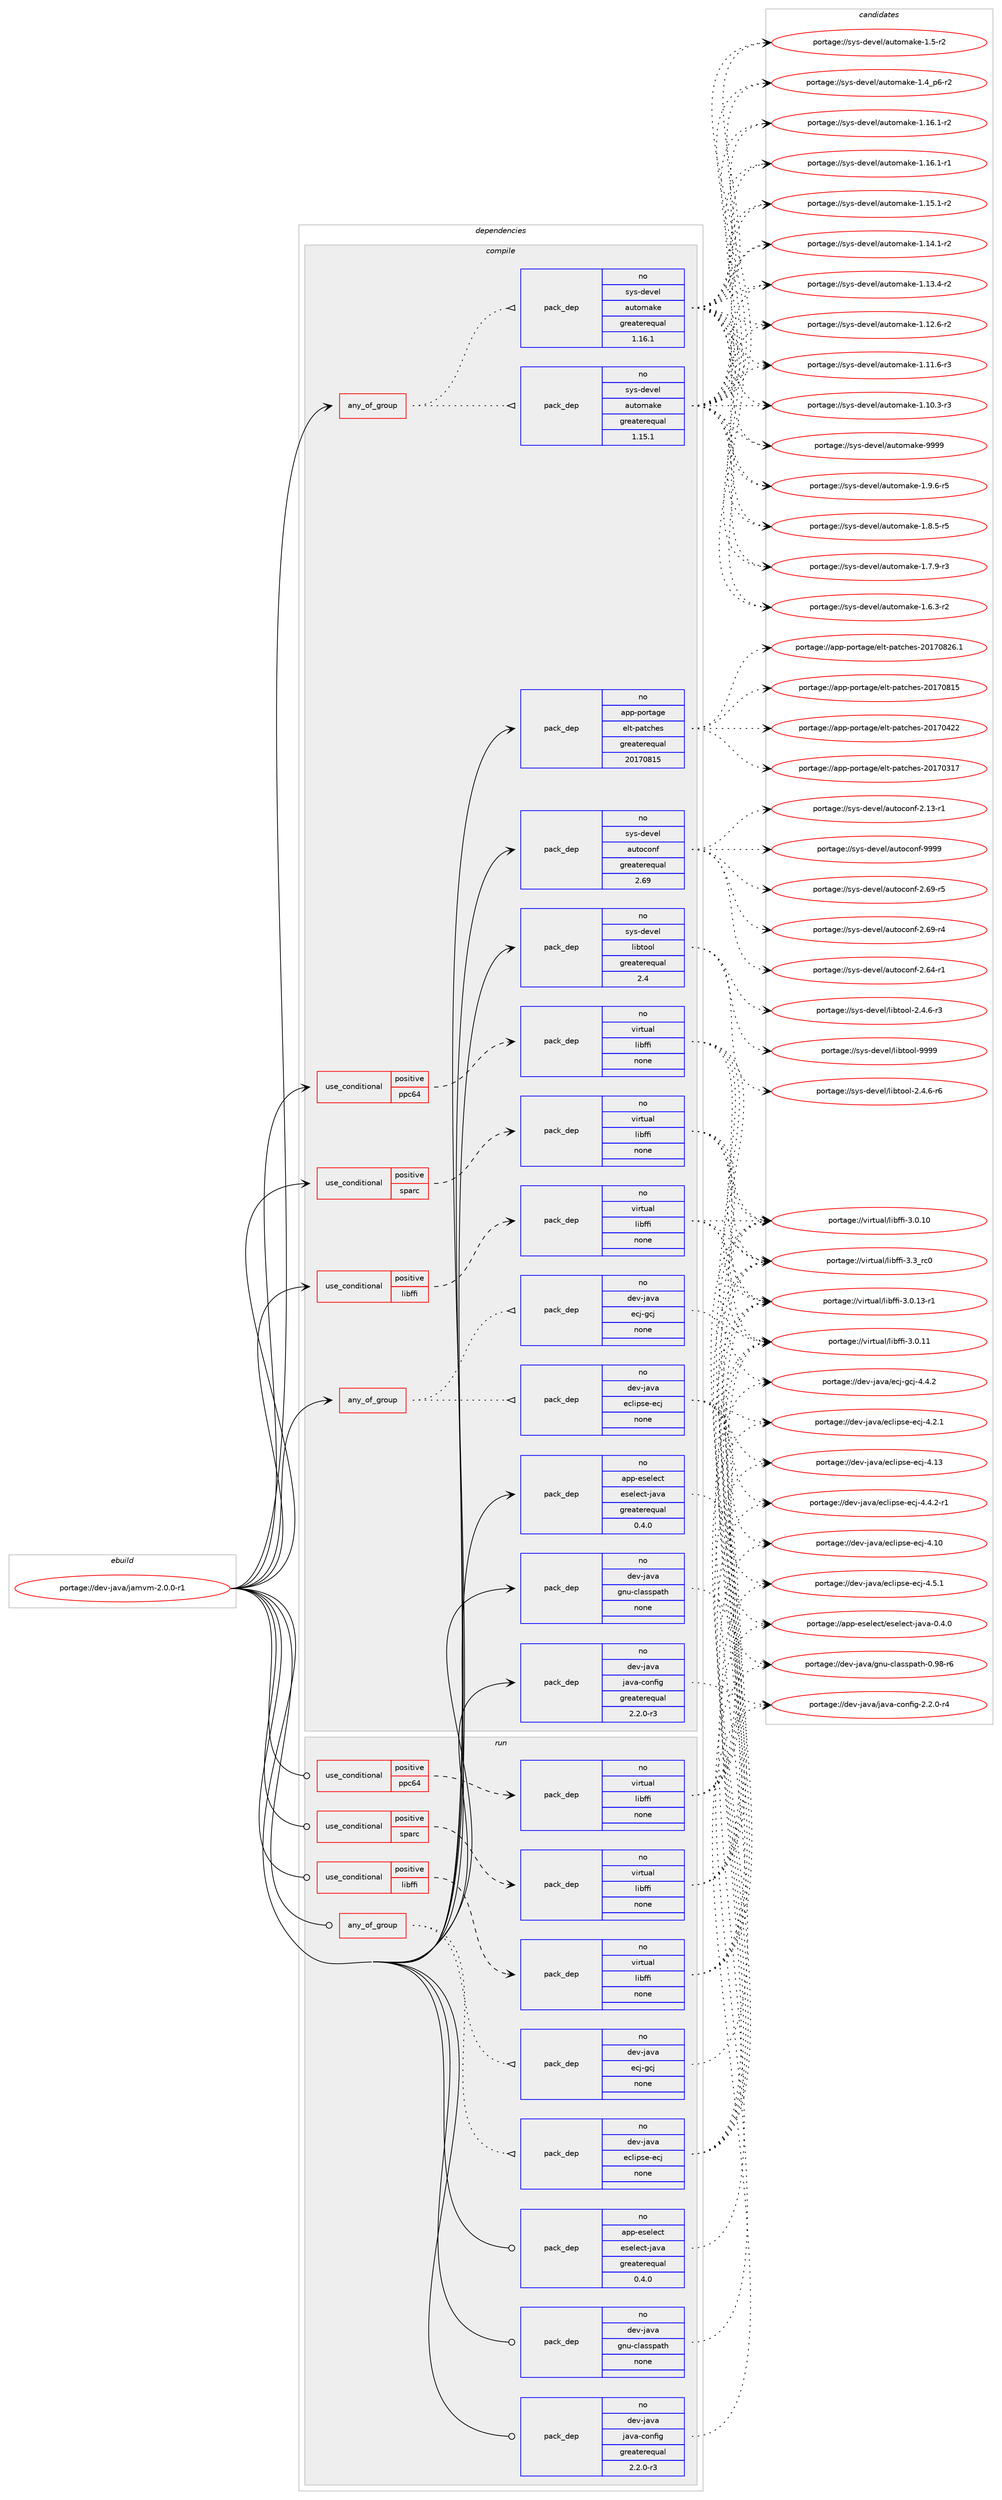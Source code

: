 digraph prolog {

# *************
# Graph options
# *************

newrank=true;
concentrate=true;
compound=true;
graph [rankdir=LR,fontname=Helvetica,fontsize=10,ranksep=1.5];#, ranksep=2.5, nodesep=0.2];
edge  [arrowhead=vee];
node  [fontname=Helvetica,fontsize=10];

# **********
# The ebuild
# **********

subgraph cluster_leftcol {
color=gray;
label=<<i>ebuild</i>>;
id [label="portage://dev-java/jamvm-2.0.0-r1", color=red, width=4, href="../dev-java/jamvm-2.0.0-r1.svg"];
}

# ****************
# The dependencies
# ****************

subgraph cluster_midcol {
color=gray;
label=<<i>dependencies</i>>;
subgraph cluster_compile {
fillcolor="#eeeeee";
style=filled;
label=<<i>compile</i>>;
subgraph any5375 {
dependency530430 [label=<<TABLE BORDER="0" CELLBORDER="1" CELLSPACING="0" CELLPADDING="4"><TR><TD CELLPADDING="10">any_of_group</TD></TR></TABLE>>, shape=none, color=red];subgraph pack394841 {
dependency530431 [label=<<TABLE BORDER="0" CELLBORDER="1" CELLSPACING="0" CELLPADDING="4" WIDTH="220"><TR><TD ROWSPAN="6" CELLPADDING="30">pack_dep</TD></TR><TR><TD WIDTH="110">no</TD></TR><TR><TD>dev-java</TD></TR><TR><TD>eclipse-ecj</TD></TR><TR><TD>none</TD></TR><TR><TD></TD></TR></TABLE>>, shape=none, color=blue];
}
dependency530430:e -> dependency530431:w [weight=20,style="dotted",arrowhead="oinv"];
subgraph pack394842 {
dependency530432 [label=<<TABLE BORDER="0" CELLBORDER="1" CELLSPACING="0" CELLPADDING="4" WIDTH="220"><TR><TD ROWSPAN="6" CELLPADDING="30">pack_dep</TD></TR><TR><TD WIDTH="110">no</TD></TR><TR><TD>dev-java</TD></TR><TR><TD>ecj-gcj</TD></TR><TR><TD>none</TD></TR><TR><TD></TD></TR></TABLE>>, shape=none, color=blue];
}
dependency530430:e -> dependency530432:w [weight=20,style="dotted",arrowhead="oinv"];
}
id:e -> dependency530430:w [weight=20,style="solid",arrowhead="vee"];
subgraph any5376 {
dependency530433 [label=<<TABLE BORDER="0" CELLBORDER="1" CELLSPACING="0" CELLPADDING="4"><TR><TD CELLPADDING="10">any_of_group</TD></TR></TABLE>>, shape=none, color=red];subgraph pack394843 {
dependency530434 [label=<<TABLE BORDER="0" CELLBORDER="1" CELLSPACING="0" CELLPADDING="4" WIDTH="220"><TR><TD ROWSPAN="6" CELLPADDING="30">pack_dep</TD></TR><TR><TD WIDTH="110">no</TD></TR><TR><TD>sys-devel</TD></TR><TR><TD>automake</TD></TR><TR><TD>greaterequal</TD></TR><TR><TD>1.16.1</TD></TR></TABLE>>, shape=none, color=blue];
}
dependency530433:e -> dependency530434:w [weight=20,style="dotted",arrowhead="oinv"];
subgraph pack394844 {
dependency530435 [label=<<TABLE BORDER="0" CELLBORDER="1" CELLSPACING="0" CELLPADDING="4" WIDTH="220"><TR><TD ROWSPAN="6" CELLPADDING="30">pack_dep</TD></TR><TR><TD WIDTH="110">no</TD></TR><TR><TD>sys-devel</TD></TR><TR><TD>automake</TD></TR><TR><TD>greaterequal</TD></TR><TR><TD>1.15.1</TD></TR></TABLE>>, shape=none, color=blue];
}
dependency530433:e -> dependency530435:w [weight=20,style="dotted",arrowhead="oinv"];
}
id:e -> dependency530433:w [weight=20,style="solid",arrowhead="vee"];
subgraph cond129977 {
dependency530436 [label=<<TABLE BORDER="0" CELLBORDER="1" CELLSPACING="0" CELLPADDING="4"><TR><TD ROWSPAN="3" CELLPADDING="10">use_conditional</TD></TR><TR><TD>positive</TD></TR><TR><TD>libffi</TD></TR></TABLE>>, shape=none, color=red];
subgraph pack394845 {
dependency530437 [label=<<TABLE BORDER="0" CELLBORDER="1" CELLSPACING="0" CELLPADDING="4" WIDTH="220"><TR><TD ROWSPAN="6" CELLPADDING="30">pack_dep</TD></TR><TR><TD WIDTH="110">no</TD></TR><TR><TD>virtual</TD></TR><TR><TD>libffi</TD></TR><TR><TD>none</TD></TR><TR><TD></TD></TR></TABLE>>, shape=none, color=blue];
}
dependency530436:e -> dependency530437:w [weight=20,style="dashed",arrowhead="vee"];
}
id:e -> dependency530436:w [weight=20,style="solid",arrowhead="vee"];
subgraph cond129978 {
dependency530438 [label=<<TABLE BORDER="0" CELLBORDER="1" CELLSPACING="0" CELLPADDING="4"><TR><TD ROWSPAN="3" CELLPADDING="10">use_conditional</TD></TR><TR><TD>positive</TD></TR><TR><TD>ppc64</TD></TR></TABLE>>, shape=none, color=red];
subgraph pack394846 {
dependency530439 [label=<<TABLE BORDER="0" CELLBORDER="1" CELLSPACING="0" CELLPADDING="4" WIDTH="220"><TR><TD ROWSPAN="6" CELLPADDING="30">pack_dep</TD></TR><TR><TD WIDTH="110">no</TD></TR><TR><TD>virtual</TD></TR><TR><TD>libffi</TD></TR><TR><TD>none</TD></TR><TR><TD></TD></TR></TABLE>>, shape=none, color=blue];
}
dependency530438:e -> dependency530439:w [weight=20,style="dashed",arrowhead="vee"];
}
id:e -> dependency530438:w [weight=20,style="solid",arrowhead="vee"];
subgraph cond129979 {
dependency530440 [label=<<TABLE BORDER="0" CELLBORDER="1" CELLSPACING="0" CELLPADDING="4"><TR><TD ROWSPAN="3" CELLPADDING="10">use_conditional</TD></TR><TR><TD>positive</TD></TR><TR><TD>sparc</TD></TR></TABLE>>, shape=none, color=red];
subgraph pack394847 {
dependency530441 [label=<<TABLE BORDER="0" CELLBORDER="1" CELLSPACING="0" CELLPADDING="4" WIDTH="220"><TR><TD ROWSPAN="6" CELLPADDING="30">pack_dep</TD></TR><TR><TD WIDTH="110">no</TD></TR><TR><TD>virtual</TD></TR><TR><TD>libffi</TD></TR><TR><TD>none</TD></TR><TR><TD></TD></TR></TABLE>>, shape=none, color=blue];
}
dependency530440:e -> dependency530441:w [weight=20,style="dashed",arrowhead="vee"];
}
id:e -> dependency530440:w [weight=20,style="solid",arrowhead="vee"];
subgraph pack394848 {
dependency530442 [label=<<TABLE BORDER="0" CELLBORDER="1" CELLSPACING="0" CELLPADDING="4" WIDTH="220"><TR><TD ROWSPAN="6" CELLPADDING="30">pack_dep</TD></TR><TR><TD WIDTH="110">no</TD></TR><TR><TD>app-eselect</TD></TR><TR><TD>eselect-java</TD></TR><TR><TD>greaterequal</TD></TR><TR><TD>0.4.0</TD></TR></TABLE>>, shape=none, color=blue];
}
id:e -> dependency530442:w [weight=20,style="solid",arrowhead="vee"];
subgraph pack394849 {
dependency530443 [label=<<TABLE BORDER="0" CELLBORDER="1" CELLSPACING="0" CELLPADDING="4" WIDTH="220"><TR><TD ROWSPAN="6" CELLPADDING="30">pack_dep</TD></TR><TR><TD WIDTH="110">no</TD></TR><TR><TD>app-portage</TD></TR><TR><TD>elt-patches</TD></TR><TR><TD>greaterequal</TD></TR><TR><TD>20170815</TD></TR></TABLE>>, shape=none, color=blue];
}
id:e -> dependency530443:w [weight=20,style="solid",arrowhead="vee"];
subgraph pack394850 {
dependency530444 [label=<<TABLE BORDER="0" CELLBORDER="1" CELLSPACING="0" CELLPADDING="4" WIDTH="220"><TR><TD ROWSPAN="6" CELLPADDING="30">pack_dep</TD></TR><TR><TD WIDTH="110">no</TD></TR><TR><TD>dev-java</TD></TR><TR><TD>gnu-classpath</TD></TR><TR><TD>none</TD></TR><TR><TD></TD></TR></TABLE>>, shape=none, color=blue];
}
id:e -> dependency530444:w [weight=20,style="solid",arrowhead="vee"];
subgraph pack394851 {
dependency530445 [label=<<TABLE BORDER="0" CELLBORDER="1" CELLSPACING="0" CELLPADDING="4" WIDTH="220"><TR><TD ROWSPAN="6" CELLPADDING="30">pack_dep</TD></TR><TR><TD WIDTH="110">no</TD></TR><TR><TD>dev-java</TD></TR><TR><TD>java-config</TD></TR><TR><TD>greaterequal</TD></TR><TR><TD>2.2.0-r3</TD></TR></TABLE>>, shape=none, color=blue];
}
id:e -> dependency530445:w [weight=20,style="solid",arrowhead="vee"];
subgraph pack394852 {
dependency530446 [label=<<TABLE BORDER="0" CELLBORDER="1" CELLSPACING="0" CELLPADDING="4" WIDTH="220"><TR><TD ROWSPAN="6" CELLPADDING="30">pack_dep</TD></TR><TR><TD WIDTH="110">no</TD></TR><TR><TD>sys-devel</TD></TR><TR><TD>autoconf</TD></TR><TR><TD>greaterequal</TD></TR><TR><TD>2.69</TD></TR></TABLE>>, shape=none, color=blue];
}
id:e -> dependency530446:w [weight=20,style="solid",arrowhead="vee"];
subgraph pack394853 {
dependency530447 [label=<<TABLE BORDER="0" CELLBORDER="1" CELLSPACING="0" CELLPADDING="4" WIDTH="220"><TR><TD ROWSPAN="6" CELLPADDING="30">pack_dep</TD></TR><TR><TD WIDTH="110">no</TD></TR><TR><TD>sys-devel</TD></TR><TR><TD>libtool</TD></TR><TR><TD>greaterequal</TD></TR><TR><TD>2.4</TD></TR></TABLE>>, shape=none, color=blue];
}
id:e -> dependency530447:w [weight=20,style="solid",arrowhead="vee"];
}
subgraph cluster_compileandrun {
fillcolor="#eeeeee";
style=filled;
label=<<i>compile and run</i>>;
}
subgraph cluster_run {
fillcolor="#eeeeee";
style=filled;
label=<<i>run</i>>;
subgraph any5377 {
dependency530448 [label=<<TABLE BORDER="0" CELLBORDER="1" CELLSPACING="0" CELLPADDING="4"><TR><TD CELLPADDING="10">any_of_group</TD></TR></TABLE>>, shape=none, color=red];subgraph pack394854 {
dependency530449 [label=<<TABLE BORDER="0" CELLBORDER="1" CELLSPACING="0" CELLPADDING="4" WIDTH="220"><TR><TD ROWSPAN="6" CELLPADDING="30">pack_dep</TD></TR><TR><TD WIDTH="110">no</TD></TR><TR><TD>dev-java</TD></TR><TR><TD>eclipse-ecj</TD></TR><TR><TD>none</TD></TR><TR><TD></TD></TR></TABLE>>, shape=none, color=blue];
}
dependency530448:e -> dependency530449:w [weight=20,style="dotted",arrowhead="oinv"];
subgraph pack394855 {
dependency530450 [label=<<TABLE BORDER="0" CELLBORDER="1" CELLSPACING="0" CELLPADDING="4" WIDTH="220"><TR><TD ROWSPAN="6" CELLPADDING="30">pack_dep</TD></TR><TR><TD WIDTH="110">no</TD></TR><TR><TD>dev-java</TD></TR><TR><TD>ecj-gcj</TD></TR><TR><TD>none</TD></TR><TR><TD></TD></TR></TABLE>>, shape=none, color=blue];
}
dependency530448:e -> dependency530450:w [weight=20,style="dotted",arrowhead="oinv"];
}
id:e -> dependency530448:w [weight=20,style="solid",arrowhead="odot"];
subgraph cond129980 {
dependency530451 [label=<<TABLE BORDER="0" CELLBORDER="1" CELLSPACING="0" CELLPADDING="4"><TR><TD ROWSPAN="3" CELLPADDING="10">use_conditional</TD></TR><TR><TD>positive</TD></TR><TR><TD>libffi</TD></TR></TABLE>>, shape=none, color=red];
subgraph pack394856 {
dependency530452 [label=<<TABLE BORDER="0" CELLBORDER="1" CELLSPACING="0" CELLPADDING="4" WIDTH="220"><TR><TD ROWSPAN="6" CELLPADDING="30">pack_dep</TD></TR><TR><TD WIDTH="110">no</TD></TR><TR><TD>virtual</TD></TR><TR><TD>libffi</TD></TR><TR><TD>none</TD></TR><TR><TD></TD></TR></TABLE>>, shape=none, color=blue];
}
dependency530451:e -> dependency530452:w [weight=20,style="dashed",arrowhead="vee"];
}
id:e -> dependency530451:w [weight=20,style="solid",arrowhead="odot"];
subgraph cond129981 {
dependency530453 [label=<<TABLE BORDER="0" CELLBORDER="1" CELLSPACING="0" CELLPADDING="4"><TR><TD ROWSPAN="3" CELLPADDING="10">use_conditional</TD></TR><TR><TD>positive</TD></TR><TR><TD>ppc64</TD></TR></TABLE>>, shape=none, color=red];
subgraph pack394857 {
dependency530454 [label=<<TABLE BORDER="0" CELLBORDER="1" CELLSPACING="0" CELLPADDING="4" WIDTH="220"><TR><TD ROWSPAN="6" CELLPADDING="30">pack_dep</TD></TR><TR><TD WIDTH="110">no</TD></TR><TR><TD>virtual</TD></TR><TR><TD>libffi</TD></TR><TR><TD>none</TD></TR><TR><TD></TD></TR></TABLE>>, shape=none, color=blue];
}
dependency530453:e -> dependency530454:w [weight=20,style="dashed",arrowhead="vee"];
}
id:e -> dependency530453:w [weight=20,style="solid",arrowhead="odot"];
subgraph cond129982 {
dependency530455 [label=<<TABLE BORDER="0" CELLBORDER="1" CELLSPACING="0" CELLPADDING="4"><TR><TD ROWSPAN="3" CELLPADDING="10">use_conditional</TD></TR><TR><TD>positive</TD></TR><TR><TD>sparc</TD></TR></TABLE>>, shape=none, color=red];
subgraph pack394858 {
dependency530456 [label=<<TABLE BORDER="0" CELLBORDER="1" CELLSPACING="0" CELLPADDING="4" WIDTH="220"><TR><TD ROWSPAN="6" CELLPADDING="30">pack_dep</TD></TR><TR><TD WIDTH="110">no</TD></TR><TR><TD>virtual</TD></TR><TR><TD>libffi</TD></TR><TR><TD>none</TD></TR><TR><TD></TD></TR></TABLE>>, shape=none, color=blue];
}
dependency530455:e -> dependency530456:w [weight=20,style="dashed",arrowhead="vee"];
}
id:e -> dependency530455:w [weight=20,style="solid",arrowhead="odot"];
subgraph pack394859 {
dependency530457 [label=<<TABLE BORDER="0" CELLBORDER="1" CELLSPACING="0" CELLPADDING="4" WIDTH="220"><TR><TD ROWSPAN="6" CELLPADDING="30">pack_dep</TD></TR><TR><TD WIDTH="110">no</TD></TR><TR><TD>app-eselect</TD></TR><TR><TD>eselect-java</TD></TR><TR><TD>greaterequal</TD></TR><TR><TD>0.4.0</TD></TR></TABLE>>, shape=none, color=blue];
}
id:e -> dependency530457:w [weight=20,style="solid",arrowhead="odot"];
subgraph pack394860 {
dependency530458 [label=<<TABLE BORDER="0" CELLBORDER="1" CELLSPACING="0" CELLPADDING="4" WIDTH="220"><TR><TD ROWSPAN="6" CELLPADDING="30">pack_dep</TD></TR><TR><TD WIDTH="110">no</TD></TR><TR><TD>dev-java</TD></TR><TR><TD>gnu-classpath</TD></TR><TR><TD>none</TD></TR><TR><TD></TD></TR></TABLE>>, shape=none, color=blue];
}
id:e -> dependency530458:w [weight=20,style="solid",arrowhead="odot"];
subgraph pack394861 {
dependency530459 [label=<<TABLE BORDER="0" CELLBORDER="1" CELLSPACING="0" CELLPADDING="4" WIDTH="220"><TR><TD ROWSPAN="6" CELLPADDING="30">pack_dep</TD></TR><TR><TD WIDTH="110">no</TD></TR><TR><TD>dev-java</TD></TR><TR><TD>java-config</TD></TR><TR><TD>greaterequal</TD></TR><TR><TD>2.2.0-r3</TD></TR></TABLE>>, shape=none, color=blue];
}
id:e -> dependency530459:w [weight=20,style="solid",arrowhead="odot"];
}
}

# **************
# The candidates
# **************

subgraph cluster_choices {
rank=same;
color=gray;
label=<<i>candidates</i>>;

subgraph choice394841 {
color=black;
nodesep=1;
choice10010111845106971189747101991081051121151014510199106455246534649 [label="portage://dev-java/eclipse-ecj-4.5.1", color=red, width=4,href="../dev-java/eclipse-ecj-4.5.1.svg"];
choice100101118451069711897471019910810511211510145101991064552465246504511449 [label="portage://dev-java/eclipse-ecj-4.4.2-r1", color=red, width=4,href="../dev-java/eclipse-ecj-4.4.2-r1.svg"];
choice10010111845106971189747101991081051121151014510199106455246504649 [label="portage://dev-java/eclipse-ecj-4.2.1", color=red, width=4,href="../dev-java/eclipse-ecj-4.2.1.svg"];
choice100101118451069711897471019910810511211510145101991064552464951 [label="portage://dev-java/eclipse-ecj-4.13", color=red, width=4,href="../dev-java/eclipse-ecj-4.13.svg"];
choice100101118451069711897471019910810511211510145101991064552464948 [label="portage://dev-java/eclipse-ecj-4.10", color=red, width=4,href="../dev-java/eclipse-ecj-4.10.svg"];
dependency530431:e -> choice10010111845106971189747101991081051121151014510199106455246534649:w [style=dotted,weight="100"];
dependency530431:e -> choice100101118451069711897471019910810511211510145101991064552465246504511449:w [style=dotted,weight="100"];
dependency530431:e -> choice10010111845106971189747101991081051121151014510199106455246504649:w [style=dotted,weight="100"];
dependency530431:e -> choice100101118451069711897471019910810511211510145101991064552464951:w [style=dotted,weight="100"];
dependency530431:e -> choice100101118451069711897471019910810511211510145101991064552464948:w [style=dotted,weight="100"];
}
subgraph choice394842 {
color=black;
nodesep=1;
choice10010111845106971189747101991064510399106455246524650 [label="portage://dev-java/ecj-gcj-4.4.2", color=red, width=4,href="../dev-java/ecj-gcj-4.4.2.svg"];
dependency530432:e -> choice10010111845106971189747101991064510399106455246524650:w [style=dotted,weight="100"];
}
subgraph choice394843 {
color=black;
nodesep=1;
choice115121115451001011181011084797117116111109971071014557575757 [label="portage://sys-devel/automake-9999", color=red, width=4,href="../sys-devel/automake-9999.svg"];
choice115121115451001011181011084797117116111109971071014549465746544511453 [label="portage://sys-devel/automake-1.9.6-r5", color=red, width=4,href="../sys-devel/automake-1.9.6-r5.svg"];
choice115121115451001011181011084797117116111109971071014549465646534511453 [label="portage://sys-devel/automake-1.8.5-r5", color=red, width=4,href="../sys-devel/automake-1.8.5-r5.svg"];
choice115121115451001011181011084797117116111109971071014549465546574511451 [label="portage://sys-devel/automake-1.7.9-r3", color=red, width=4,href="../sys-devel/automake-1.7.9-r3.svg"];
choice115121115451001011181011084797117116111109971071014549465446514511450 [label="portage://sys-devel/automake-1.6.3-r2", color=red, width=4,href="../sys-devel/automake-1.6.3-r2.svg"];
choice11512111545100101118101108479711711611110997107101454946534511450 [label="portage://sys-devel/automake-1.5-r2", color=red, width=4,href="../sys-devel/automake-1.5-r2.svg"];
choice115121115451001011181011084797117116111109971071014549465295112544511450 [label="portage://sys-devel/automake-1.4_p6-r2", color=red, width=4,href="../sys-devel/automake-1.4_p6-r2.svg"];
choice11512111545100101118101108479711711611110997107101454946495446494511450 [label="portage://sys-devel/automake-1.16.1-r2", color=red, width=4,href="../sys-devel/automake-1.16.1-r2.svg"];
choice11512111545100101118101108479711711611110997107101454946495446494511449 [label="portage://sys-devel/automake-1.16.1-r1", color=red, width=4,href="../sys-devel/automake-1.16.1-r1.svg"];
choice11512111545100101118101108479711711611110997107101454946495346494511450 [label="portage://sys-devel/automake-1.15.1-r2", color=red, width=4,href="../sys-devel/automake-1.15.1-r2.svg"];
choice11512111545100101118101108479711711611110997107101454946495246494511450 [label="portage://sys-devel/automake-1.14.1-r2", color=red, width=4,href="../sys-devel/automake-1.14.1-r2.svg"];
choice11512111545100101118101108479711711611110997107101454946495146524511450 [label="portage://sys-devel/automake-1.13.4-r2", color=red, width=4,href="../sys-devel/automake-1.13.4-r2.svg"];
choice11512111545100101118101108479711711611110997107101454946495046544511450 [label="portage://sys-devel/automake-1.12.6-r2", color=red, width=4,href="../sys-devel/automake-1.12.6-r2.svg"];
choice11512111545100101118101108479711711611110997107101454946494946544511451 [label="portage://sys-devel/automake-1.11.6-r3", color=red, width=4,href="../sys-devel/automake-1.11.6-r3.svg"];
choice11512111545100101118101108479711711611110997107101454946494846514511451 [label="portage://sys-devel/automake-1.10.3-r3", color=red, width=4,href="../sys-devel/automake-1.10.3-r3.svg"];
dependency530434:e -> choice115121115451001011181011084797117116111109971071014557575757:w [style=dotted,weight="100"];
dependency530434:e -> choice115121115451001011181011084797117116111109971071014549465746544511453:w [style=dotted,weight="100"];
dependency530434:e -> choice115121115451001011181011084797117116111109971071014549465646534511453:w [style=dotted,weight="100"];
dependency530434:e -> choice115121115451001011181011084797117116111109971071014549465546574511451:w [style=dotted,weight="100"];
dependency530434:e -> choice115121115451001011181011084797117116111109971071014549465446514511450:w [style=dotted,weight="100"];
dependency530434:e -> choice11512111545100101118101108479711711611110997107101454946534511450:w [style=dotted,weight="100"];
dependency530434:e -> choice115121115451001011181011084797117116111109971071014549465295112544511450:w [style=dotted,weight="100"];
dependency530434:e -> choice11512111545100101118101108479711711611110997107101454946495446494511450:w [style=dotted,weight="100"];
dependency530434:e -> choice11512111545100101118101108479711711611110997107101454946495446494511449:w [style=dotted,weight="100"];
dependency530434:e -> choice11512111545100101118101108479711711611110997107101454946495346494511450:w [style=dotted,weight="100"];
dependency530434:e -> choice11512111545100101118101108479711711611110997107101454946495246494511450:w [style=dotted,weight="100"];
dependency530434:e -> choice11512111545100101118101108479711711611110997107101454946495146524511450:w [style=dotted,weight="100"];
dependency530434:e -> choice11512111545100101118101108479711711611110997107101454946495046544511450:w [style=dotted,weight="100"];
dependency530434:e -> choice11512111545100101118101108479711711611110997107101454946494946544511451:w [style=dotted,weight="100"];
dependency530434:e -> choice11512111545100101118101108479711711611110997107101454946494846514511451:w [style=dotted,weight="100"];
}
subgraph choice394844 {
color=black;
nodesep=1;
choice115121115451001011181011084797117116111109971071014557575757 [label="portage://sys-devel/automake-9999", color=red, width=4,href="../sys-devel/automake-9999.svg"];
choice115121115451001011181011084797117116111109971071014549465746544511453 [label="portage://sys-devel/automake-1.9.6-r5", color=red, width=4,href="../sys-devel/automake-1.9.6-r5.svg"];
choice115121115451001011181011084797117116111109971071014549465646534511453 [label="portage://sys-devel/automake-1.8.5-r5", color=red, width=4,href="../sys-devel/automake-1.8.5-r5.svg"];
choice115121115451001011181011084797117116111109971071014549465546574511451 [label="portage://sys-devel/automake-1.7.9-r3", color=red, width=4,href="../sys-devel/automake-1.7.9-r3.svg"];
choice115121115451001011181011084797117116111109971071014549465446514511450 [label="portage://sys-devel/automake-1.6.3-r2", color=red, width=4,href="../sys-devel/automake-1.6.3-r2.svg"];
choice11512111545100101118101108479711711611110997107101454946534511450 [label="portage://sys-devel/automake-1.5-r2", color=red, width=4,href="../sys-devel/automake-1.5-r2.svg"];
choice115121115451001011181011084797117116111109971071014549465295112544511450 [label="portage://sys-devel/automake-1.4_p6-r2", color=red, width=4,href="../sys-devel/automake-1.4_p6-r2.svg"];
choice11512111545100101118101108479711711611110997107101454946495446494511450 [label="portage://sys-devel/automake-1.16.1-r2", color=red, width=4,href="../sys-devel/automake-1.16.1-r2.svg"];
choice11512111545100101118101108479711711611110997107101454946495446494511449 [label="portage://sys-devel/automake-1.16.1-r1", color=red, width=4,href="../sys-devel/automake-1.16.1-r1.svg"];
choice11512111545100101118101108479711711611110997107101454946495346494511450 [label="portage://sys-devel/automake-1.15.1-r2", color=red, width=4,href="../sys-devel/automake-1.15.1-r2.svg"];
choice11512111545100101118101108479711711611110997107101454946495246494511450 [label="portage://sys-devel/automake-1.14.1-r2", color=red, width=4,href="../sys-devel/automake-1.14.1-r2.svg"];
choice11512111545100101118101108479711711611110997107101454946495146524511450 [label="portage://sys-devel/automake-1.13.4-r2", color=red, width=4,href="../sys-devel/automake-1.13.4-r2.svg"];
choice11512111545100101118101108479711711611110997107101454946495046544511450 [label="portage://sys-devel/automake-1.12.6-r2", color=red, width=4,href="../sys-devel/automake-1.12.6-r2.svg"];
choice11512111545100101118101108479711711611110997107101454946494946544511451 [label="portage://sys-devel/automake-1.11.6-r3", color=red, width=4,href="../sys-devel/automake-1.11.6-r3.svg"];
choice11512111545100101118101108479711711611110997107101454946494846514511451 [label="portage://sys-devel/automake-1.10.3-r3", color=red, width=4,href="../sys-devel/automake-1.10.3-r3.svg"];
dependency530435:e -> choice115121115451001011181011084797117116111109971071014557575757:w [style=dotted,weight="100"];
dependency530435:e -> choice115121115451001011181011084797117116111109971071014549465746544511453:w [style=dotted,weight="100"];
dependency530435:e -> choice115121115451001011181011084797117116111109971071014549465646534511453:w [style=dotted,weight="100"];
dependency530435:e -> choice115121115451001011181011084797117116111109971071014549465546574511451:w [style=dotted,weight="100"];
dependency530435:e -> choice115121115451001011181011084797117116111109971071014549465446514511450:w [style=dotted,weight="100"];
dependency530435:e -> choice11512111545100101118101108479711711611110997107101454946534511450:w [style=dotted,weight="100"];
dependency530435:e -> choice115121115451001011181011084797117116111109971071014549465295112544511450:w [style=dotted,weight="100"];
dependency530435:e -> choice11512111545100101118101108479711711611110997107101454946495446494511450:w [style=dotted,weight="100"];
dependency530435:e -> choice11512111545100101118101108479711711611110997107101454946495446494511449:w [style=dotted,weight="100"];
dependency530435:e -> choice11512111545100101118101108479711711611110997107101454946495346494511450:w [style=dotted,weight="100"];
dependency530435:e -> choice11512111545100101118101108479711711611110997107101454946495246494511450:w [style=dotted,weight="100"];
dependency530435:e -> choice11512111545100101118101108479711711611110997107101454946495146524511450:w [style=dotted,weight="100"];
dependency530435:e -> choice11512111545100101118101108479711711611110997107101454946495046544511450:w [style=dotted,weight="100"];
dependency530435:e -> choice11512111545100101118101108479711711611110997107101454946494946544511451:w [style=dotted,weight="100"];
dependency530435:e -> choice11512111545100101118101108479711711611110997107101454946494846514511451:w [style=dotted,weight="100"];
}
subgraph choice394845 {
color=black;
nodesep=1;
choice11810511411611797108471081059810210210545514651951149948 [label="portage://virtual/libffi-3.3_rc0", color=red, width=4,href="../virtual/libffi-3.3_rc0.svg"];
choice118105114116117971084710810598102102105455146484649514511449 [label="portage://virtual/libffi-3.0.13-r1", color=red, width=4,href="../virtual/libffi-3.0.13-r1.svg"];
choice11810511411611797108471081059810210210545514648464949 [label="portage://virtual/libffi-3.0.11", color=red, width=4,href="../virtual/libffi-3.0.11.svg"];
choice11810511411611797108471081059810210210545514648464948 [label="portage://virtual/libffi-3.0.10", color=red, width=4,href="../virtual/libffi-3.0.10.svg"];
dependency530437:e -> choice11810511411611797108471081059810210210545514651951149948:w [style=dotted,weight="100"];
dependency530437:e -> choice118105114116117971084710810598102102105455146484649514511449:w [style=dotted,weight="100"];
dependency530437:e -> choice11810511411611797108471081059810210210545514648464949:w [style=dotted,weight="100"];
dependency530437:e -> choice11810511411611797108471081059810210210545514648464948:w [style=dotted,weight="100"];
}
subgraph choice394846 {
color=black;
nodesep=1;
choice11810511411611797108471081059810210210545514651951149948 [label="portage://virtual/libffi-3.3_rc0", color=red, width=4,href="../virtual/libffi-3.3_rc0.svg"];
choice118105114116117971084710810598102102105455146484649514511449 [label="portage://virtual/libffi-3.0.13-r1", color=red, width=4,href="../virtual/libffi-3.0.13-r1.svg"];
choice11810511411611797108471081059810210210545514648464949 [label="portage://virtual/libffi-3.0.11", color=red, width=4,href="../virtual/libffi-3.0.11.svg"];
choice11810511411611797108471081059810210210545514648464948 [label="portage://virtual/libffi-3.0.10", color=red, width=4,href="../virtual/libffi-3.0.10.svg"];
dependency530439:e -> choice11810511411611797108471081059810210210545514651951149948:w [style=dotted,weight="100"];
dependency530439:e -> choice118105114116117971084710810598102102105455146484649514511449:w [style=dotted,weight="100"];
dependency530439:e -> choice11810511411611797108471081059810210210545514648464949:w [style=dotted,weight="100"];
dependency530439:e -> choice11810511411611797108471081059810210210545514648464948:w [style=dotted,weight="100"];
}
subgraph choice394847 {
color=black;
nodesep=1;
choice11810511411611797108471081059810210210545514651951149948 [label="portage://virtual/libffi-3.3_rc0", color=red, width=4,href="../virtual/libffi-3.3_rc0.svg"];
choice118105114116117971084710810598102102105455146484649514511449 [label="portage://virtual/libffi-3.0.13-r1", color=red, width=4,href="../virtual/libffi-3.0.13-r1.svg"];
choice11810511411611797108471081059810210210545514648464949 [label="portage://virtual/libffi-3.0.11", color=red, width=4,href="../virtual/libffi-3.0.11.svg"];
choice11810511411611797108471081059810210210545514648464948 [label="portage://virtual/libffi-3.0.10", color=red, width=4,href="../virtual/libffi-3.0.10.svg"];
dependency530441:e -> choice11810511411611797108471081059810210210545514651951149948:w [style=dotted,weight="100"];
dependency530441:e -> choice118105114116117971084710810598102102105455146484649514511449:w [style=dotted,weight="100"];
dependency530441:e -> choice11810511411611797108471081059810210210545514648464949:w [style=dotted,weight="100"];
dependency530441:e -> choice11810511411611797108471081059810210210545514648464948:w [style=dotted,weight="100"];
}
subgraph choice394848 {
color=black;
nodesep=1;
choice9711211245101115101108101991164710111510110810199116451069711897454846524648 [label="portage://app-eselect/eselect-java-0.4.0", color=red, width=4,href="../app-eselect/eselect-java-0.4.0.svg"];
dependency530442:e -> choice9711211245101115101108101991164710111510110810199116451069711897454846524648:w [style=dotted,weight="100"];
}
subgraph choice394849 {
color=black;
nodesep=1;
choice971121124511211111411697103101471011081164511297116991041011154550484955485650544649 [label="portage://app-portage/elt-patches-20170826.1", color=red, width=4,href="../app-portage/elt-patches-20170826.1.svg"];
choice97112112451121111141169710310147101108116451129711699104101115455048495548564953 [label="portage://app-portage/elt-patches-20170815", color=red, width=4,href="../app-portage/elt-patches-20170815.svg"];
choice97112112451121111141169710310147101108116451129711699104101115455048495548525050 [label="portage://app-portage/elt-patches-20170422", color=red, width=4,href="../app-portage/elt-patches-20170422.svg"];
choice97112112451121111141169710310147101108116451129711699104101115455048495548514955 [label="portage://app-portage/elt-patches-20170317", color=red, width=4,href="../app-portage/elt-patches-20170317.svg"];
dependency530443:e -> choice971121124511211111411697103101471011081164511297116991041011154550484955485650544649:w [style=dotted,weight="100"];
dependency530443:e -> choice97112112451121111141169710310147101108116451129711699104101115455048495548564953:w [style=dotted,weight="100"];
dependency530443:e -> choice97112112451121111141169710310147101108116451129711699104101115455048495548525050:w [style=dotted,weight="100"];
dependency530443:e -> choice97112112451121111141169710310147101108116451129711699104101115455048495548514955:w [style=dotted,weight="100"];
}
subgraph choice394850 {
color=black;
nodesep=1;
choice100101118451069711897471031101174599108971151151129711610445484657564511454 [label="portage://dev-java/gnu-classpath-0.98-r6", color=red, width=4,href="../dev-java/gnu-classpath-0.98-r6.svg"];
dependency530444:e -> choice100101118451069711897471031101174599108971151151129711610445484657564511454:w [style=dotted,weight="100"];
}
subgraph choice394851 {
color=black;
nodesep=1;
choice10010111845106971189747106971189745991111101021051034550465046484511452 [label="portage://dev-java/java-config-2.2.0-r4", color=red, width=4,href="../dev-java/java-config-2.2.0-r4.svg"];
dependency530445:e -> choice10010111845106971189747106971189745991111101021051034550465046484511452:w [style=dotted,weight="100"];
}
subgraph choice394852 {
color=black;
nodesep=1;
choice115121115451001011181011084797117116111991111101024557575757 [label="portage://sys-devel/autoconf-9999", color=red, width=4,href="../sys-devel/autoconf-9999.svg"];
choice1151211154510010111810110847971171161119911111010245504654574511453 [label="portage://sys-devel/autoconf-2.69-r5", color=red, width=4,href="../sys-devel/autoconf-2.69-r5.svg"];
choice1151211154510010111810110847971171161119911111010245504654574511452 [label="portage://sys-devel/autoconf-2.69-r4", color=red, width=4,href="../sys-devel/autoconf-2.69-r4.svg"];
choice1151211154510010111810110847971171161119911111010245504654524511449 [label="portage://sys-devel/autoconf-2.64-r1", color=red, width=4,href="../sys-devel/autoconf-2.64-r1.svg"];
choice1151211154510010111810110847971171161119911111010245504649514511449 [label="portage://sys-devel/autoconf-2.13-r1", color=red, width=4,href="../sys-devel/autoconf-2.13-r1.svg"];
dependency530446:e -> choice115121115451001011181011084797117116111991111101024557575757:w [style=dotted,weight="100"];
dependency530446:e -> choice1151211154510010111810110847971171161119911111010245504654574511453:w [style=dotted,weight="100"];
dependency530446:e -> choice1151211154510010111810110847971171161119911111010245504654574511452:w [style=dotted,weight="100"];
dependency530446:e -> choice1151211154510010111810110847971171161119911111010245504654524511449:w [style=dotted,weight="100"];
dependency530446:e -> choice1151211154510010111810110847971171161119911111010245504649514511449:w [style=dotted,weight="100"];
}
subgraph choice394853 {
color=black;
nodesep=1;
choice1151211154510010111810110847108105981161111111084557575757 [label="portage://sys-devel/libtool-9999", color=red, width=4,href="../sys-devel/libtool-9999.svg"];
choice1151211154510010111810110847108105981161111111084550465246544511454 [label="portage://sys-devel/libtool-2.4.6-r6", color=red, width=4,href="../sys-devel/libtool-2.4.6-r6.svg"];
choice1151211154510010111810110847108105981161111111084550465246544511451 [label="portage://sys-devel/libtool-2.4.6-r3", color=red, width=4,href="../sys-devel/libtool-2.4.6-r3.svg"];
dependency530447:e -> choice1151211154510010111810110847108105981161111111084557575757:w [style=dotted,weight="100"];
dependency530447:e -> choice1151211154510010111810110847108105981161111111084550465246544511454:w [style=dotted,weight="100"];
dependency530447:e -> choice1151211154510010111810110847108105981161111111084550465246544511451:w [style=dotted,weight="100"];
}
subgraph choice394854 {
color=black;
nodesep=1;
choice10010111845106971189747101991081051121151014510199106455246534649 [label="portage://dev-java/eclipse-ecj-4.5.1", color=red, width=4,href="../dev-java/eclipse-ecj-4.5.1.svg"];
choice100101118451069711897471019910810511211510145101991064552465246504511449 [label="portage://dev-java/eclipse-ecj-4.4.2-r1", color=red, width=4,href="../dev-java/eclipse-ecj-4.4.2-r1.svg"];
choice10010111845106971189747101991081051121151014510199106455246504649 [label="portage://dev-java/eclipse-ecj-4.2.1", color=red, width=4,href="../dev-java/eclipse-ecj-4.2.1.svg"];
choice100101118451069711897471019910810511211510145101991064552464951 [label="portage://dev-java/eclipse-ecj-4.13", color=red, width=4,href="../dev-java/eclipse-ecj-4.13.svg"];
choice100101118451069711897471019910810511211510145101991064552464948 [label="portage://dev-java/eclipse-ecj-4.10", color=red, width=4,href="../dev-java/eclipse-ecj-4.10.svg"];
dependency530449:e -> choice10010111845106971189747101991081051121151014510199106455246534649:w [style=dotted,weight="100"];
dependency530449:e -> choice100101118451069711897471019910810511211510145101991064552465246504511449:w [style=dotted,weight="100"];
dependency530449:e -> choice10010111845106971189747101991081051121151014510199106455246504649:w [style=dotted,weight="100"];
dependency530449:e -> choice100101118451069711897471019910810511211510145101991064552464951:w [style=dotted,weight="100"];
dependency530449:e -> choice100101118451069711897471019910810511211510145101991064552464948:w [style=dotted,weight="100"];
}
subgraph choice394855 {
color=black;
nodesep=1;
choice10010111845106971189747101991064510399106455246524650 [label="portage://dev-java/ecj-gcj-4.4.2", color=red, width=4,href="../dev-java/ecj-gcj-4.4.2.svg"];
dependency530450:e -> choice10010111845106971189747101991064510399106455246524650:w [style=dotted,weight="100"];
}
subgraph choice394856 {
color=black;
nodesep=1;
choice11810511411611797108471081059810210210545514651951149948 [label="portage://virtual/libffi-3.3_rc0", color=red, width=4,href="../virtual/libffi-3.3_rc0.svg"];
choice118105114116117971084710810598102102105455146484649514511449 [label="portage://virtual/libffi-3.0.13-r1", color=red, width=4,href="../virtual/libffi-3.0.13-r1.svg"];
choice11810511411611797108471081059810210210545514648464949 [label="portage://virtual/libffi-3.0.11", color=red, width=4,href="../virtual/libffi-3.0.11.svg"];
choice11810511411611797108471081059810210210545514648464948 [label="portage://virtual/libffi-3.0.10", color=red, width=4,href="../virtual/libffi-3.0.10.svg"];
dependency530452:e -> choice11810511411611797108471081059810210210545514651951149948:w [style=dotted,weight="100"];
dependency530452:e -> choice118105114116117971084710810598102102105455146484649514511449:w [style=dotted,weight="100"];
dependency530452:e -> choice11810511411611797108471081059810210210545514648464949:w [style=dotted,weight="100"];
dependency530452:e -> choice11810511411611797108471081059810210210545514648464948:w [style=dotted,weight="100"];
}
subgraph choice394857 {
color=black;
nodesep=1;
choice11810511411611797108471081059810210210545514651951149948 [label="portage://virtual/libffi-3.3_rc0", color=red, width=4,href="../virtual/libffi-3.3_rc0.svg"];
choice118105114116117971084710810598102102105455146484649514511449 [label="portage://virtual/libffi-3.0.13-r1", color=red, width=4,href="../virtual/libffi-3.0.13-r1.svg"];
choice11810511411611797108471081059810210210545514648464949 [label="portage://virtual/libffi-3.0.11", color=red, width=4,href="../virtual/libffi-3.0.11.svg"];
choice11810511411611797108471081059810210210545514648464948 [label="portage://virtual/libffi-3.0.10", color=red, width=4,href="../virtual/libffi-3.0.10.svg"];
dependency530454:e -> choice11810511411611797108471081059810210210545514651951149948:w [style=dotted,weight="100"];
dependency530454:e -> choice118105114116117971084710810598102102105455146484649514511449:w [style=dotted,weight="100"];
dependency530454:e -> choice11810511411611797108471081059810210210545514648464949:w [style=dotted,weight="100"];
dependency530454:e -> choice11810511411611797108471081059810210210545514648464948:w [style=dotted,weight="100"];
}
subgraph choice394858 {
color=black;
nodesep=1;
choice11810511411611797108471081059810210210545514651951149948 [label="portage://virtual/libffi-3.3_rc0", color=red, width=4,href="../virtual/libffi-3.3_rc0.svg"];
choice118105114116117971084710810598102102105455146484649514511449 [label="portage://virtual/libffi-3.0.13-r1", color=red, width=4,href="../virtual/libffi-3.0.13-r1.svg"];
choice11810511411611797108471081059810210210545514648464949 [label="portage://virtual/libffi-3.0.11", color=red, width=4,href="../virtual/libffi-3.0.11.svg"];
choice11810511411611797108471081059810210210545514648464948 [label="portage://virtual/libffi-3.0.10", color=red, width=4,href="../virtual/libffi-3.0.10.svg"];
dependency530456:e -> choice11810511411611797108471081059810210210545514651951149948:w [style=dotted,weight="100"];
dependency530456:e -> choice118105114116117971084710810598102102105455146484649514511449:w [style=dotted,weight="100"];
dependency530456:e -> choice11810511411611797108471081059810210210545514648464949:w [style=dotted,weight="100"];
dependency530456:e -> choice11810511411611797108471081059810210210545514648464948:w [style=dotted,weight="100"];
}
subgraph choice394859 {
color=black;
nodesep=1;
choice9711211245101115101108101991164710111510110810199116451069711897454846524648 [label="portage://app-eselect/eselect-java-0.4.0", color=red, width=4,href="../app-eselect/eselect-java-0.4.0.svg"];
dependency530457:e -> choice9711211245101115101108101991164710111510110810199116451069711897454846524648:w [style=dotted,weight="100"];
}
subgraph choice394860 {
color=black;
nodesep=1;
choice100101118451069711897471031101174599108971151151129711610445484657564511454 [label="portage://dev-java/gnu-classpath-0.98-r6", color=red, width=4,href="../dev-java/gnu-classpath-0.98-r6.svg"];
dependency530458:e -> choice100101118451069711897471031101174599108971151151129711610445484657564511454:w [style=dotted,weight="100"];
}
subgraph choice394861 {
color=black;
nodesep=1;
choice10010111845106971189747106971189745991111101021051034550465046484511452 [label="portage://dev-java/java-config-2.2.0-r4", color=red, width=4,href="../dev-java/java-config-2.2.0-r4.svg"];
dependency530459:e -> choice10010111845106971189747106971189745991111101021051034550465046484511452:w [style=dotted,weight="100"];
}
}

}

